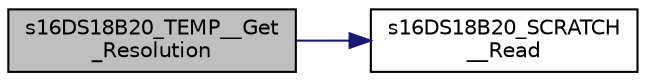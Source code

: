 digraph "s16DS18B20_TEMP__Get_Resolution"
{
  edge [fontname="Helvetica",fontsize="10",labelfontname="Helvetica",labelfontsize="10"];
  node [fontname="Helvetica",fontsize="10",shape=record];
  rankdir="LR";
  Node1 [label="s16DS18B20_TEMP__Get\l_Resolution",height=0.2,width=0.4,color="black", fillcolor="grey75", style="filled", fontcolor="black"];
  Node1 -> Node2 [color="midnightblue",fontsize="10",style="solid",fontname="Helvetica"];
  Node2 [label="s16DS18B20_SCRATCH\l__Read",height=0.2,width=0.4,color="black", fillcolor="white", style="filled",URL="$group___d_s18_b20_____s_c_r_a_t_c_h_p_a_d.html#gad0c45b626f3b1bfdcc210cbfc105a526",tooltip="Read the scratch memory, 9 bytes. "];
}
